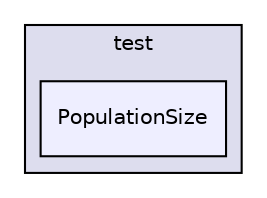 digraph "quetzal/modules/demography/test/PopulationSize" {
  compound=true
  node [ fontsize="10", fontname="Helvetica"];
  edge [ labelfontsize="10", labelfontname="Helvetica"];
  subgraph clusterdir_01f779851d3ad90c202093140b80f55c {
    graph [ bgcolor="#ddddee", pencolor="black", label="test" fontname="Helvetica", fontsize="10", URL="dir_01f779851d3ad90c202093140b80f55c.html"]
  dir_c7f759fd71605a9e649a00d725f30a61 [shape=box, label="PopulationSize", style="filled", fillcolor="#eeeeff", pencolor="black", URL="dir_c7f759fd71605a9e649a00d725f30a61.html"];
  }
}
